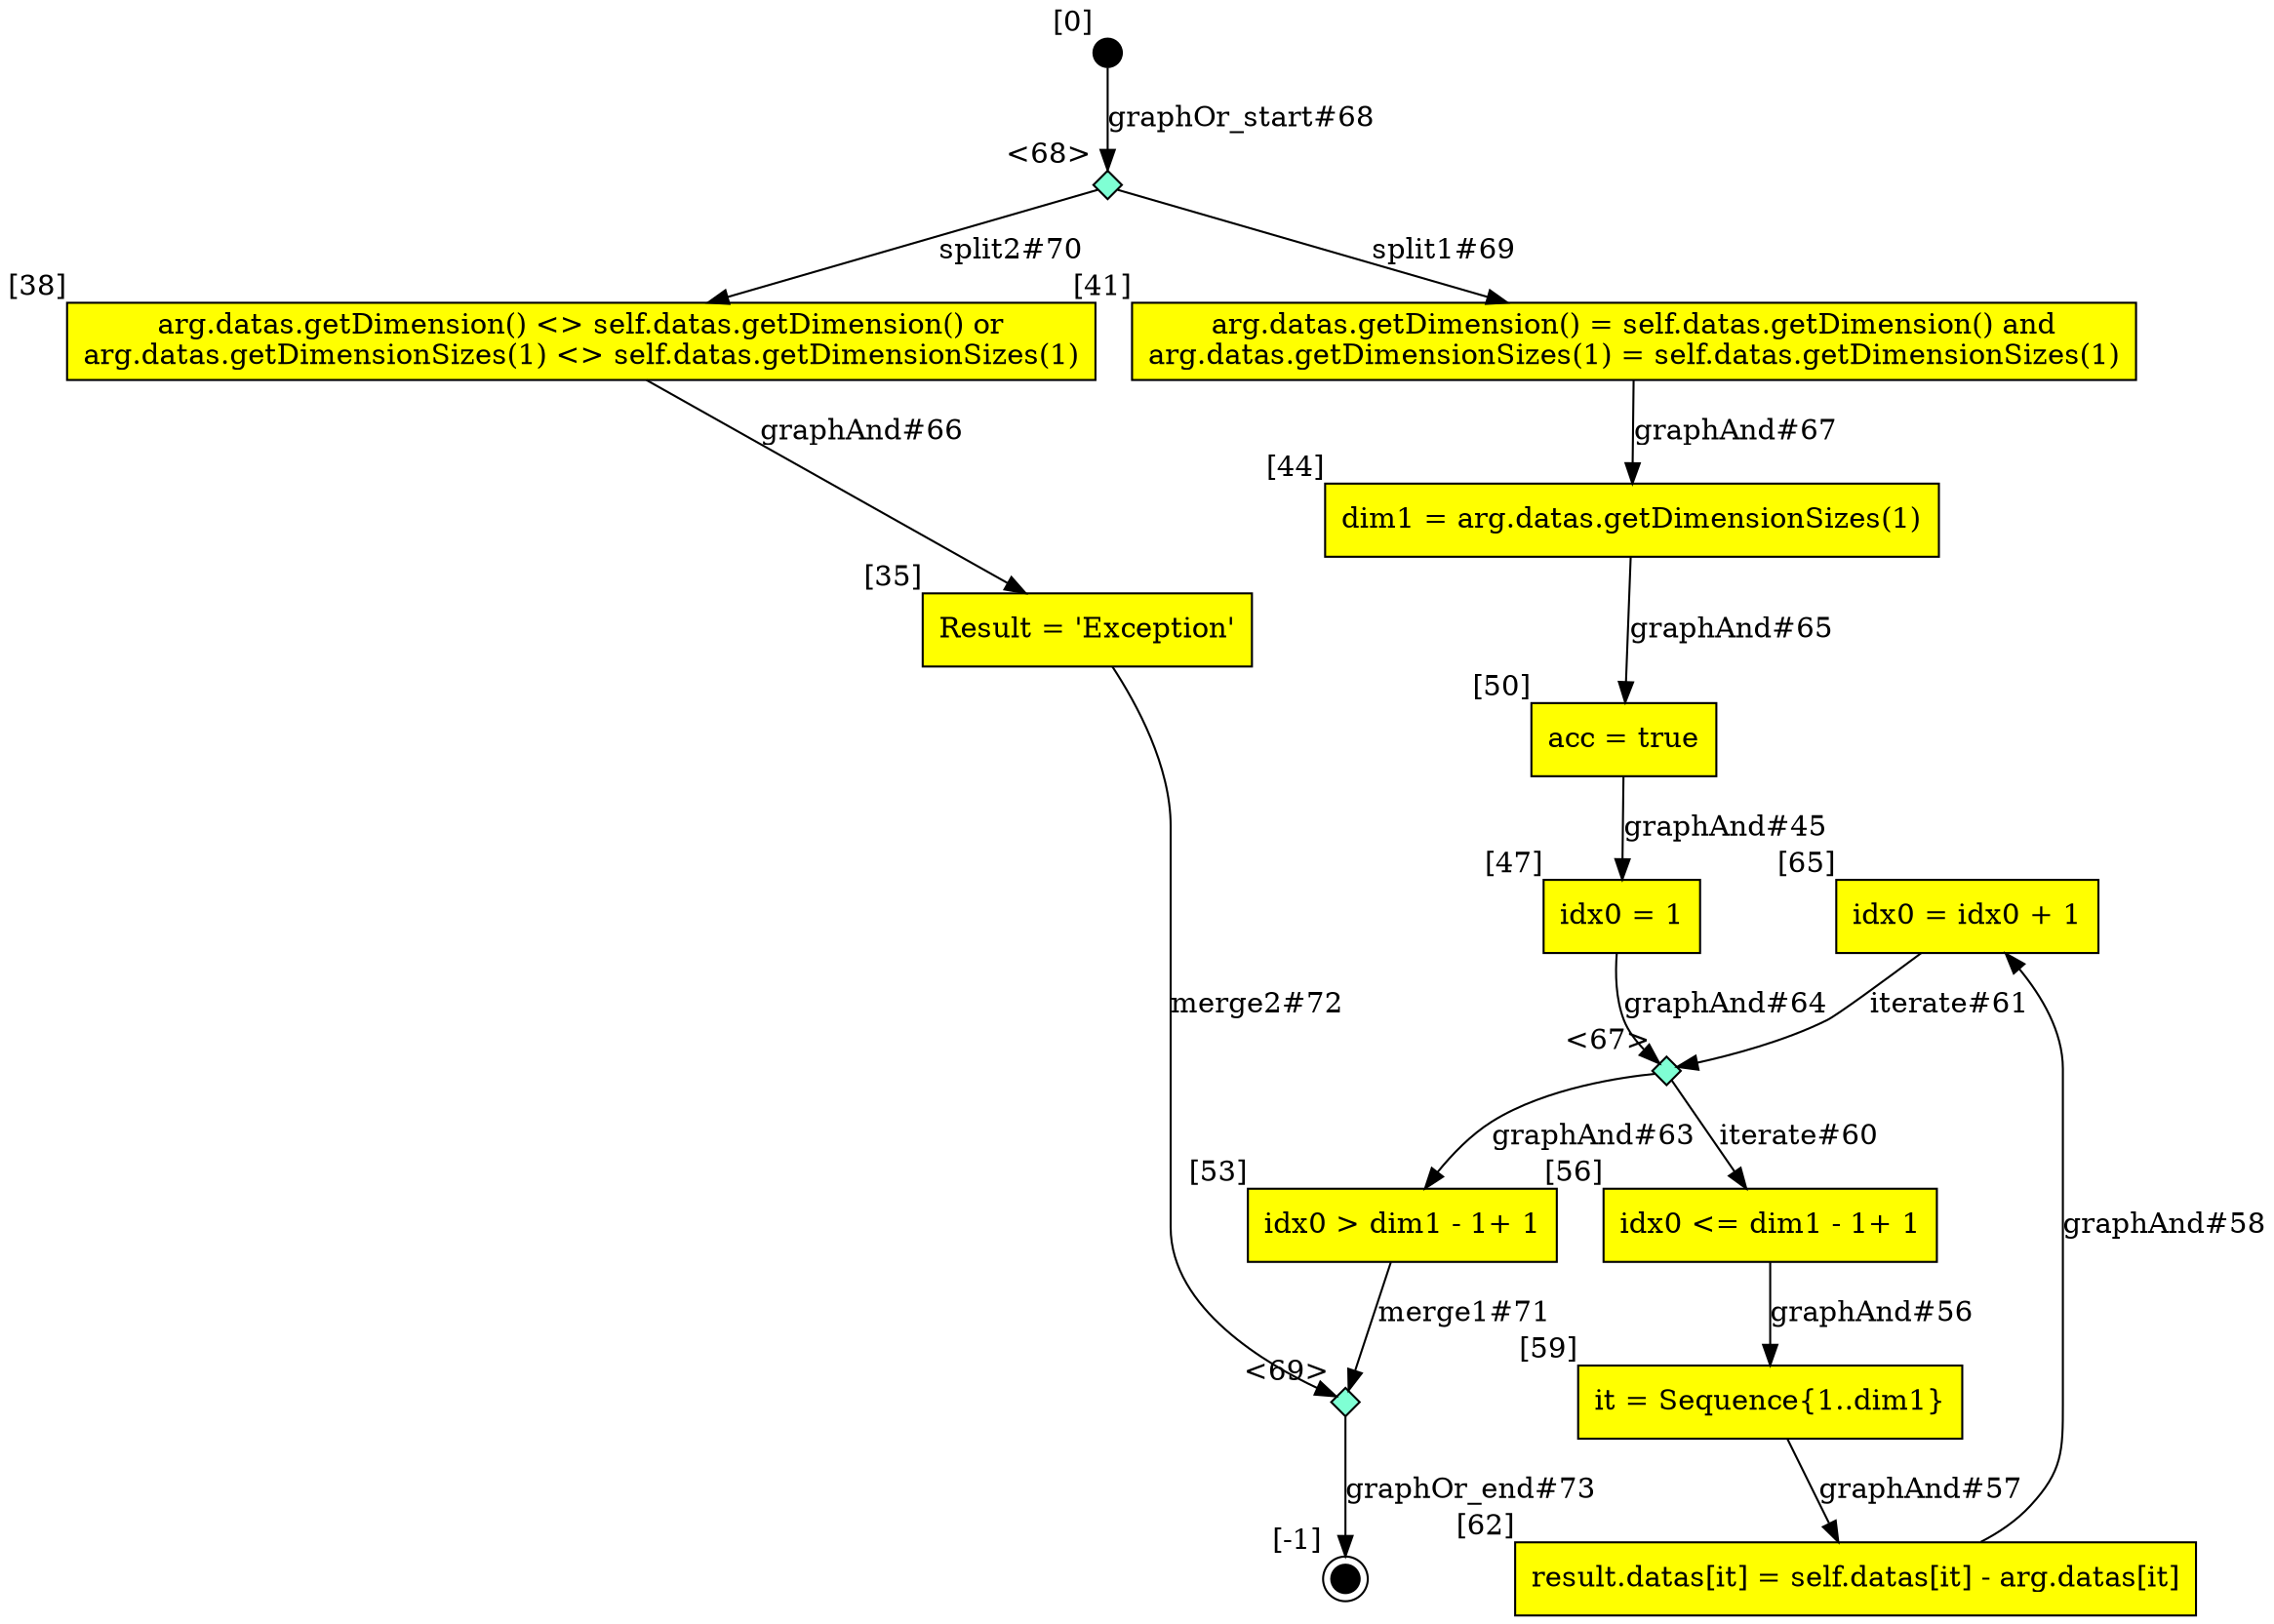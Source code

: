 digraph CLG {
  65 [shape="box", label="idx0 = idx0 + 1", style=filled, fillcolor=yellow, xlabel="[65]"];
  67 [shape="diamond", label="", xlabel="<67>", style=filled, fillcolor=aquamarine, fixedsize=true, width=.2, height=.2];
  35 [shape="box", label="Result = 'Exception'", style=filled, fillcolor=yellow, xlabel="[35]"];
  36 [style=filled, fillcolor=black, shape="doublecircle", label="", fixedsize=true, width=.2, height=.2, xlabel="[-1]"];
  68 [shape="diamond", label="", xlabel="<68>", style=filled, fillcolor=aquamarine, fixedsize=true, width=.2, height=.2];
  69 [shape="diamond", label="", xlabel="<69>", style=filled, fillcolor=aquamarine, fixedsize=true, width=.2, height=.2];
  38 [shape="box", label="arg.datas.getDimension() <> self.datas.getDimension() or
arg.datas.getDimensionSizes(1) <> self.datas.getDimensionSizes(1)
", style=filled, fillcolor=yellow, xlabel="[38]"];
  40 [style=filled, fillcolor=black, shape="circle", label="", fixedsize=true, width=.2, height=.2, xlabel="[0]"];
  41 [shape="box", label="arg.datas.getDimension() = self.datas.getDimension() and
arg.datas.getDimensionSizes(1) = self.datas.getDimensionSizes(1)
", style=filled, fillcolor=yellow, xlabel="[41]"];
  44 [shape="box", label="dim1 = arg.datas.getDimensionSizes(1)", style=filled, fillcolor=yellow, xlabel="[44]"];
  47 [shape="box", label="idx0 = 1", style=filled, fillcolor=yellow, xlabel="[47]"];
  50 [shape="box", label="acc = true", style=filled, fillcolor=yellow, xlabel="[50]"];
  53 [shape="box", label="idx0 > dim1 - 1+ 1", style=filled, fillcolor=yellow, xlabel="[53]"];
  56 [shape="box", label="idx0 <= dim1 - 1+ 1", style=filled, fillcolor=yellow, xlabel="[56]"];
  59 [shape="box", label="it = Sequence{1..dim1}", style=filled, fillcolor=yellow, xlabel="[59]"];
  62 [shape="box", label="result.datas[it] = self.datas[it] - arg.datas[it]", style=filled, fillcolor=yellow, xlabel="[62]"];
  47 -> 67[label="graphAnd#64"];
  44 -> 50[label="graphAnd#65"];
  38 -> 35[label="graphAnd#66"];
  41 -> 44[label="graphAnd#67"];
  40 -> 68[label="graphOr_start#68"];
  68 -> 41[label="split1#69"];
  68 -> 38[label="split2#70"];
  53 -> 69[label="merge1#71"];
  35 -> 69[label="merge2#72"];
  69 -> 36[label="graphOr_end#73"];
  50 -> 47[label="graphAnd#45"];
  56 -> 59[label="graphAnd#56"];
  59 -> 62[label="graphAnd#57"];
  62 -> 65[label="graphAnd#58"];
  67 -> 56[label="iterate#60"];
  65 -> 67[label="iterate#61"];
  67 -> 53[label="graphAnd#63"];
}
